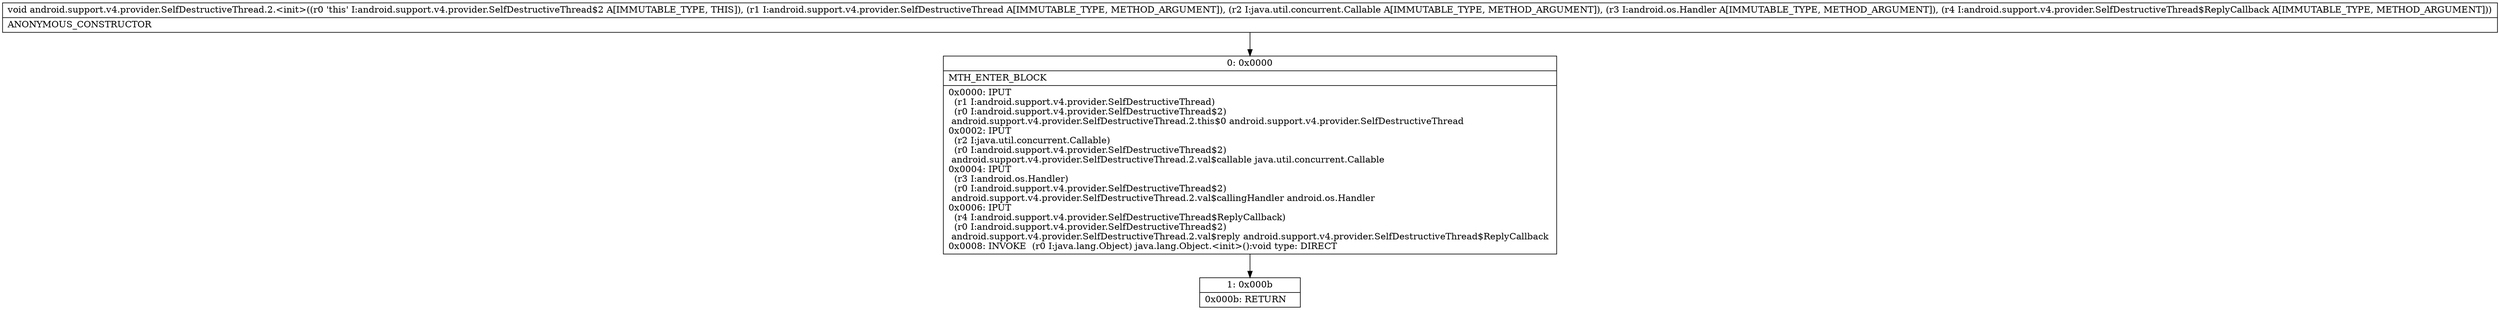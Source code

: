 digraph "CFG forandroid.support.v4.provider.SelfDestructiveThread.2.\<init\>(Landroid\/support\/v4\/provider\/SelfDestructiveThread;Ljava\/util\/concurrent\/Callable;Landroid\/os\/Handler;Landroid\/support\/v4\/provider\/SelfDestructiveThread$ReplyCallback;)V" {
Node_0 [shape=record,label="{0\:\ 0x0000|MTH_ENTER_BLOCK\l|0x0000: IPUT  \l  (r1 I:android.support.v4.provider.SelfDestructiveThread)\l  (r0 I:android.support.v4.provider.SelfDestructiveThread$2)\l android.support.v4.provider.SelfDestructiveThread.2.this$0 android.support.v4.provider.SelfDestructiveThread \l0x0002: IPUT  \l  (r2 I:java.util.concurrent.Callable)\l  (r0 I:android.support.v4.provider.SelfDestructiveThread$2)\l android.support.v4.provider.SelfDestructiveThread.2.val$callable java.util.concurrent.Callable \l0x0004: IPUT  \l  (r3 I:android.os.Handler)\l  (r0 I:android.support.v4.provider.SelfDestructiveThread$2)\l android.support.v4.provider.SelfDestructiveThread.2.val$callingHandler android.os.Handler \l0x0006: IPUT  \l  (r4 I:android.support.v4.provider.SelfDestructiveThread$ReplyCallback)\l  (r0 I:android.support.v4.provider.SelfDestructiveThread$2)\l android.support.v4.provider.SelfDestructiveThread.2.val$reply android.support.v4.provider.SelfDestructiveThread$ReplyCallback \l0x0008: INVOKE  (r0 I:java.lang.Object) java.lang.Object.\<init\>():void type: DIRECT \l}"];
Node_1 [shape=record,label="{1\:\ 0x000b|0x000b: RETURN   \l}"];
MethodNode[shape=record,label="{void android.support.v4.provider.SelfDestructiveThread.2.\<init\>((r0 'this' I:android.support.v4.provider.SelfDestructiveThread$2 A[IMMUTABLE_TYPE, THIS]), (r1 I:android.support.v4.provider.SelfDestructiveThread A[IMMUTABLE_TYPE, METHOD_ARGUMENT]), (r2 I:java.util.concurrent.Callable A[IMMUTABLE_TYPE, METHOD_ARGUMENT]), (r3 I:android.os.Handler A[IMMUTABLE_TYPE, METHOD_ARGUMENT]), (r4 I:android.support.v4.provider.SelfDestructiveThread$ReplyCallback A[IMMUTABLE_TYPE, METHOD_ARGUMENT]))  | ANONYMOUS_CONSTRUCTOR\l}"];
MethodNode -> Node_0;
Node_0 -> Node_1;
}

